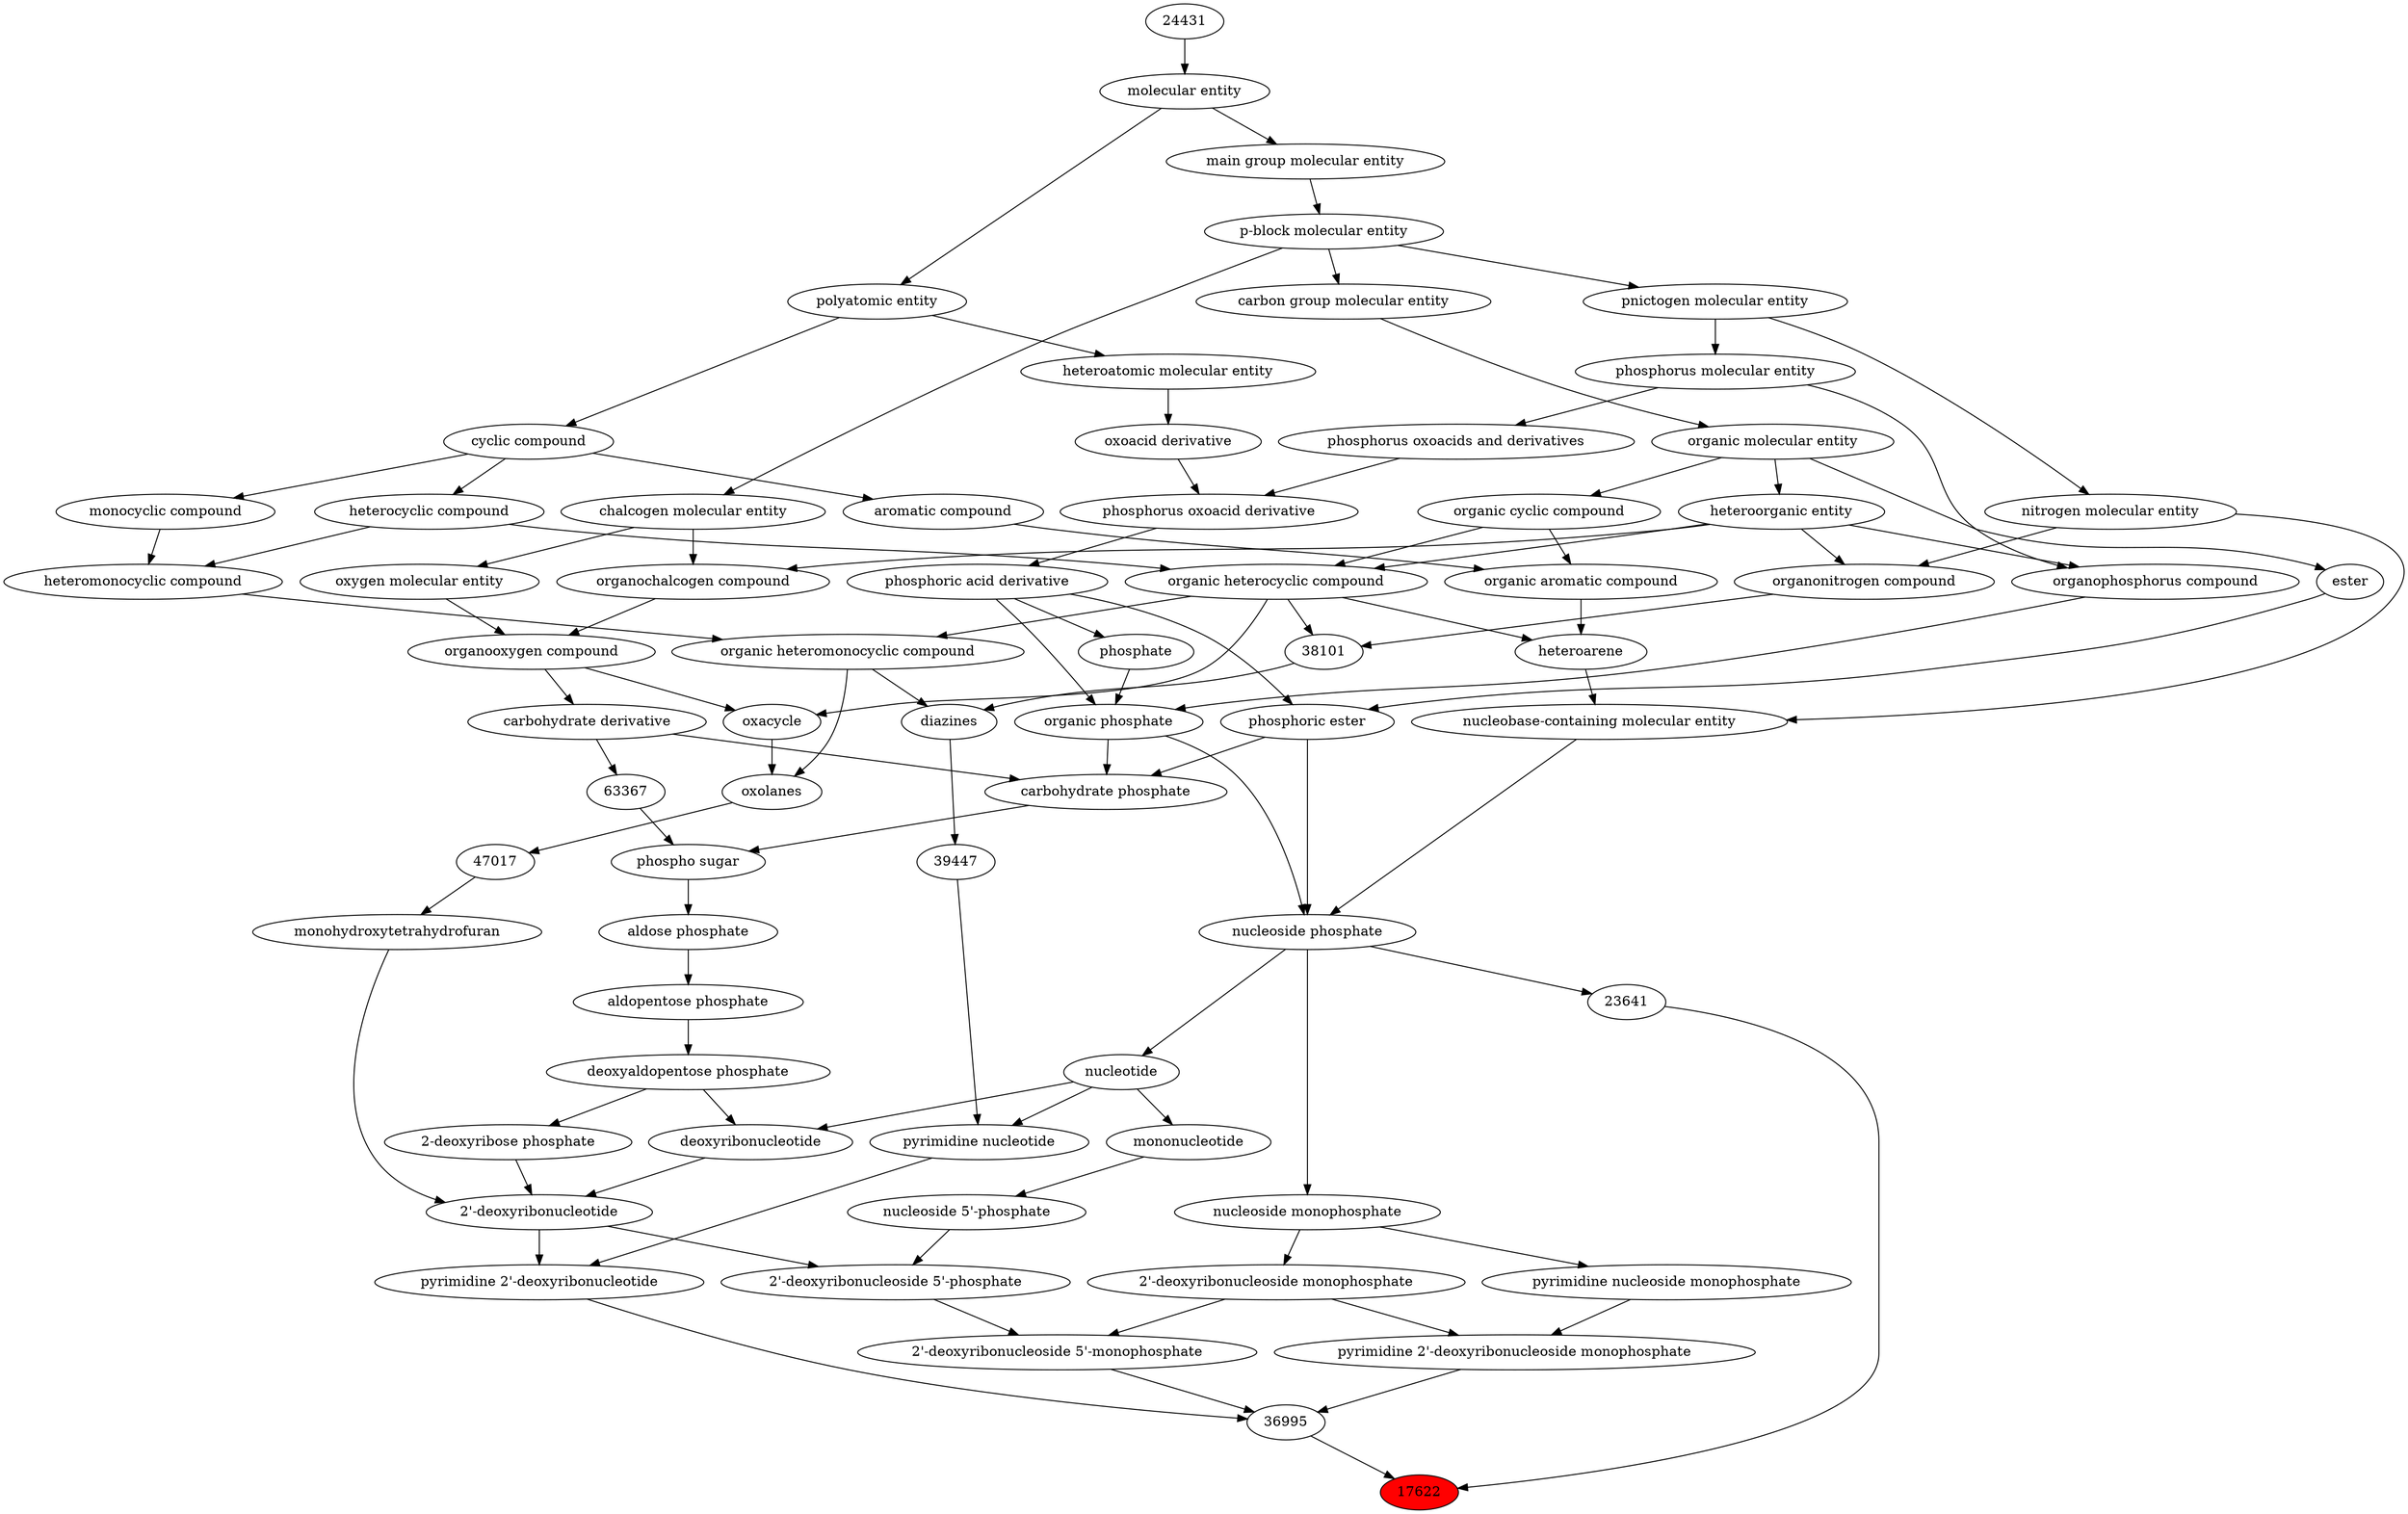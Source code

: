 digraph tree{ 
17622 [label="17622" fillcolor=red style=filled]
36995 -> 17622
23641 -> 17622
36995 [label="36995"]
26436 -> 36995
26434 -> 36995
18241 -> 36995
23641 [label="23641"]
25608 -> 23641
26436 [label="pyrimidine 2'-deoxyribonucleotide"]
19260 -> 26436
26441 -> 26436
26434 [label="pyrimidine 2'-deoxyribonucleoside monophosphate"]
19257 -> 26434
26438 -> 26434
18241 [label="2'-deoxyribonucleoside 5'-monophosphate"]
37016 -> 18241
19257 -> 18241
25608 [label="nucleoside phosphate"]
25703 -> 25608
37734 -> 25608
61120 -> 25608
19260 [label="2'-deoxyribonucleotide"]
19569 -> 19260
47018 -> 19260
4431 -> 19260
26441 [label="pyrimidine nucleotide"]
36976 -> 26441
39447 -> 26441
19257 [label="2'-deoxyribonucleoside monophosphate"]
17188 -> 19257
26438 [label="pyrimidine nucleoside monophosphate"]
17188 -> 26438
37016 [label="2'-deoxyribonucleoside 5'-phosphate"]
16701 -> 37016
19260 -> 37016
25703 [label="organic phosphate"]
26079 -> 25703
25710 -> 25703
26020 -> 25703
37734 [label="phosphoric ester"]
26079 -> 37734
35701 -> 37734
61120 [label="nucleobase-containing molecular entity"]
33833 -> 61120
51143 -> 61120
19569 [label="2-deoxyribose phosphate"]
23634 -> 19569
47018 [label="monohydroxytetrahydrofuran"]
47017 -> 47018
4431 [label="deoxyribonucleotide"]
36976 -> 4431
23634 -> 4431
36976 [label="nucleotide"]
25608 -> 36976
39447 [label="39447"]
38313 -> 39447
17188 [label="nucleoside monophosphate"]
25608 -> 17188
16701 [label="nucleoside 5'-phosphate"]
29075 -> 16701
26079 [label="phosphoric acid derivative"]
36359 -> 26079
25710 [label="organophosphorus compound"]
33285 -> 25710
26082 -> 25710
26020 [label="phosphate"]
26079 -> 26020
35701 [label="ester"]
50860 -> 35701
33833 [label="heteroarene"]
33659 -> 33833
24532 -> 33833
51143 [label="nitrogen molecular entity"]
33302 -> 51143
23634 [label="deoxyaldopentose phosphate"]
25900 -> 23634
47017 [label="47017"]
26912 -> 47017
38313 [label="diazines"]
25693 -> 38313
38101 -> 38313
29075 [label="mononucleotide"]
36976 -> 29075
36359 [label="phosphorus oxoacid derivative"]
33241 -> 36359
36360 -> 36359
33285 [label="heteroorganic entity"]
50860 -> 33285
26082 [label="phosphorus molecular entity"]
33302 -> 26082
50860 [label="organic molecular entity"]
33582 -> 50860
33659 [label="organic aromatic compound"]
33832 -> 33659
33655 -> 33659
24532 [label="organic heterocyclic compound"]
33285 -> 24532
33832 -> 24532
5686 -> 24532
33302 [label="pnictogen molecular entity"]
33675 -> 33302
25900 [label="aldopentose phosphate"]
35131 -> 25900
26912 [label="oxolanes"]
25693 -> 26912
38104 -> 26912
25693 [label="organic heteromonocyclic compound"]
33670 -> 25693
24532 -> 25693
38101 [label="38101"]
24532 -> 38101
35352 -> 38101
33241 [label="oxoacid derivative"]
37577 -> 33241
36360 [label="phosphorus oxoacids and derivatives"]
26082 -> 36360
33582 [label="carbon group molecular entity"]
33675 -> 33582
33832 [label="organic cyclic compound"]
50860 -> 33832
33655 [label="aromatic compound"]
33595 -> 33655
5686 [label="heterocyclic compound"]
33595 -> 5686
33675 [label="p-block molecular entity"]
33579 -> 33675
35131 [label="aldose phosphate"]
33447 -> 35131
38104 [label="oxacycle"]
24532 -> 38104
36963 -> 38104
33670 [label="heteromonocyclic compound"]
5686 -> 33670
33661 -> 33670
35352 [label="organonitrogen compound"]
51143 -> 35352
33285 -> 35352
37577 [label="heteroatomic molecular entity"]
36357 -> 37577
33595 [label="cyclic compound"]
36357 -> 33595
33579 [label="main group molecular entity"]
23367 -> 33579
33447 [label="phospho sugar"]
63367 -> 33447
26816 -> 33447
36963 [label="organooxygen compound"]
36962 -> 36963
25806 -> 36963
33661 [label="monocyclic compound"]
33595 -> 33661
36357 [label="polyatomic entity"]
23367 -> 36357
23367 [label="molecular entity"]
24431 -> 23367
63367 [label="63367"]
63299 -> 63367
26816 [label="carbohydrate phosphate"]
37734 -> 26816
63299 -> 26816
25703 -> 26816
36962 [label="organochalcogen compound"]
33285 -> 36962
33304 -> 36962
25806 [label="oxygen molecular entity"]
33304 -> 25806
24431 [label="24431"]
63299 [label="carbohydrate derivative"]
36963 -> 63299
33304 [label="chalcogen molecular entity"]
33675 -> 33304
}